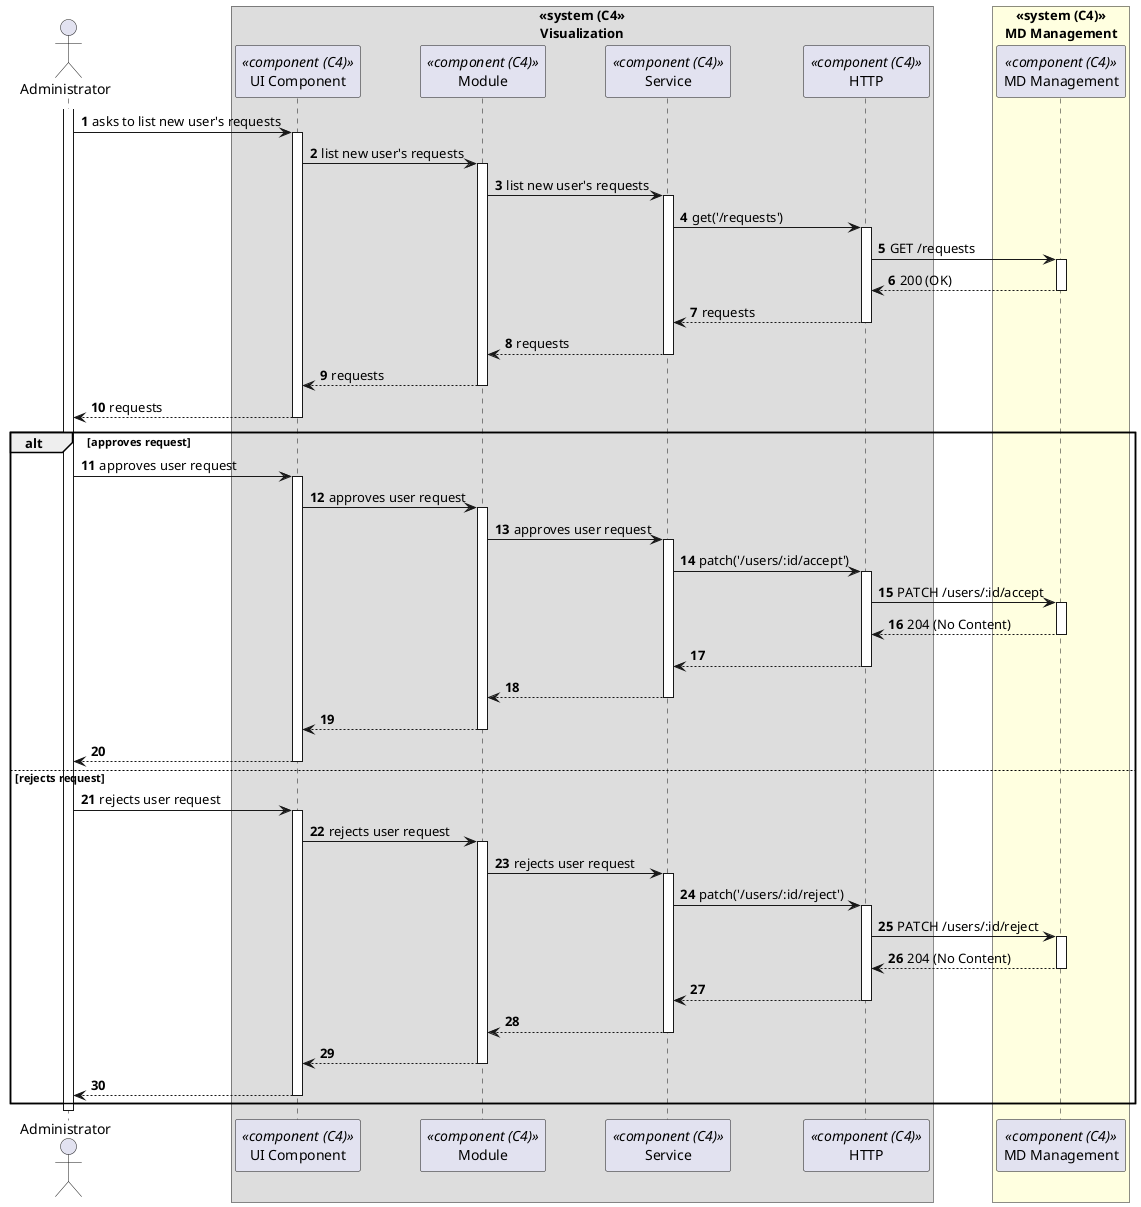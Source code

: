 @startuml process-view
autonumber
skinparam DefaultTextAlignment<<center>> center

actor ADM as "Administrator"
box "<<system (C4>>\nVisualization"<<center>>
  participant CMP as "UI Component" <<component (C4)>>
  participant MOD as "Module" <<component (C4)>>
  participant SRV as "Service" <<component (C4)>>
  participant HTTP as "HTTP" <<component (C4)>>
end box

box "<<system (C4)>>\nMD Management" <<center>>#LightYellow
  participant MDM as "MD Management" <<component (C4)>>
end box

activate ADM

ADM -> CMP : asks to list new user's requests
activate CMP
CMP -> MOD : list new user's requests
activate MOD
MOD -> SRV : list new user's requests
activate SRV
SRV -> HTTP : get('/requests')
activate HTTP

HTTP -> MDM : GET /requests
activate MDM
MDM --> HTTP : 200 (OK)
deactivate MDM
HTTP --> SRV : requests
deactivate HTTP
SRV --> MOD : requests
deactivate SRV
MOD --> CMP : requests
deactivate MOD
CMP --> ADM : requests
deactivate CMP

alt approves request

ADM -> CMP : approves user request
activate CMP
CMP -> MOD : approves user request
activate MOD
MOD -> SRV : approves user request
activate SRV
SRV -> HTTP : patch('/users/:id/accept')
activate HTTP
HTTP -> MDM : PATCH /users/:id/accept
activate MDM
MDM --> HTTP : 204 (No Content)
deactivate MDM
HTTP --> SRV 
deactivate HTTP
SRV --> MOD
deactivate SRV
MOD --> CMP
deactivate MOD
CMP --> ADM
deactivate CMP

else rejects request

ADM -> CMP : rejects user request
activate CMP
CMP -> MOD : rejects user request
activate MOD
MOD -> SRV : rejects user request
activate SRV
SRV -> HTTP : patch('/users/:id/reject')
activate HTTP
HTTP -> MDM : PATCH /users/:id/reject
activate MDM
MDM --> HTTP : 204 (No Content)
deactivate MDM
HTTP --> SRV
deactivate HTTP
SRV --> MOD
deactivate SRV
MOD --> CMP
deactivate MOD
CMP --> ADM
deactivate CMP

end

deactivate ADM

@enduml
